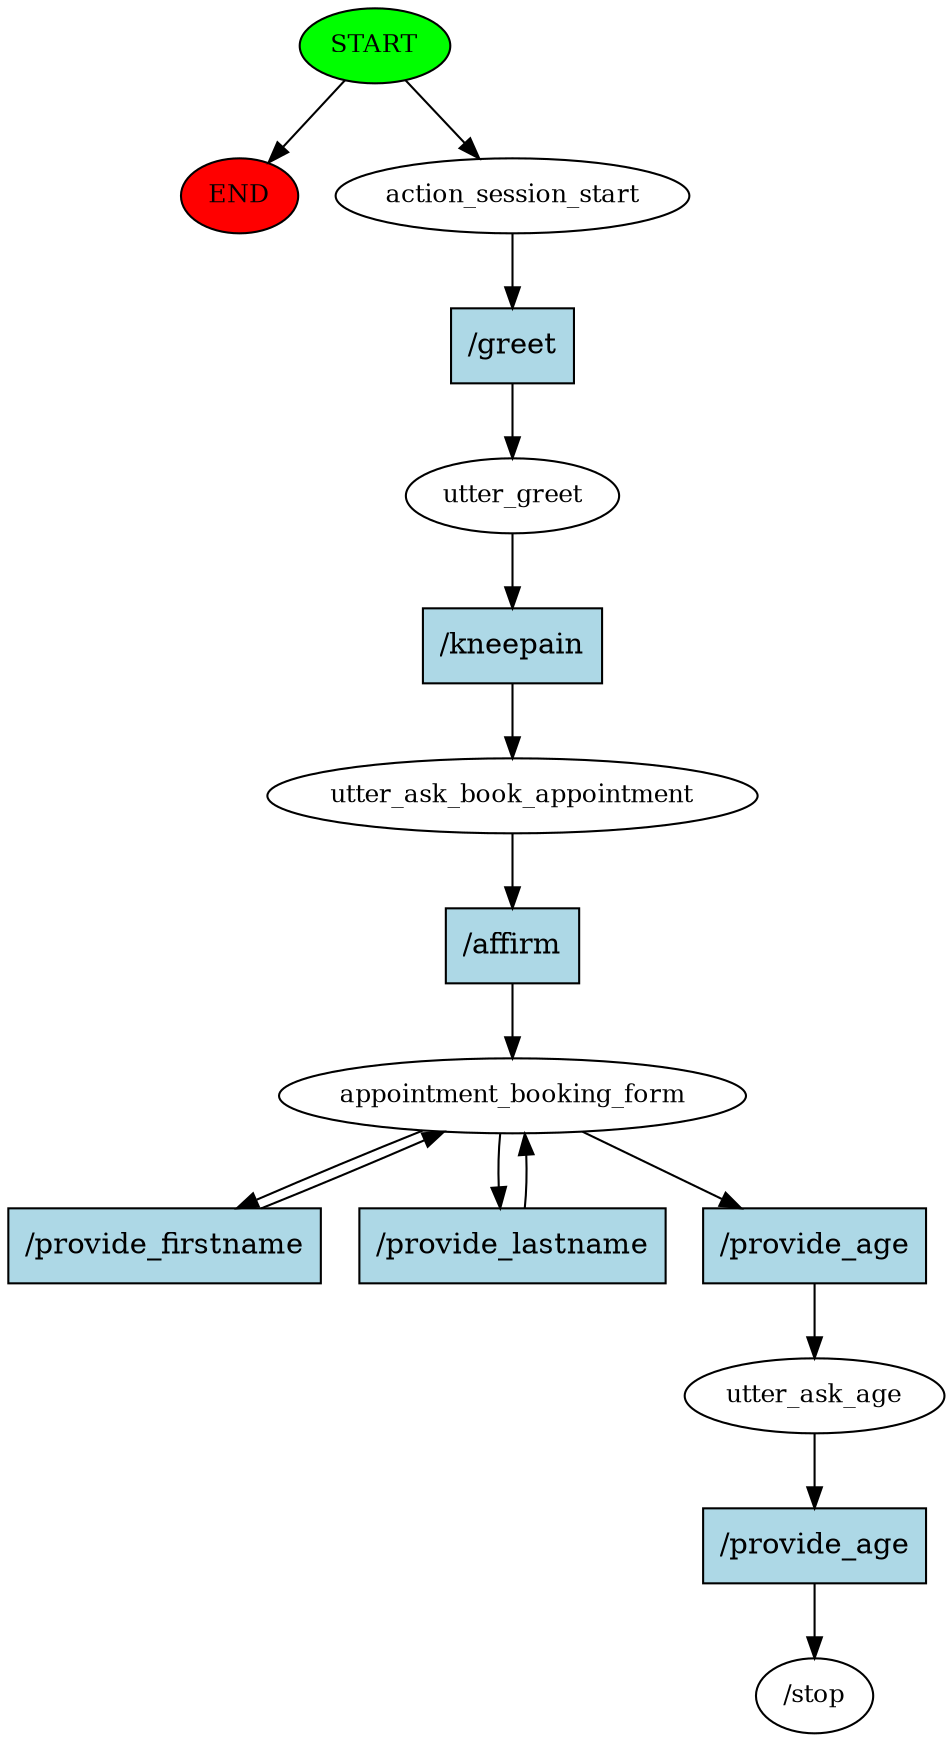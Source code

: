 digraph  {
0 [class="start active", fillcolor=green, fontsize=12, label=START, style=filled];
"-1" [class=end, fillcolor=red, fontsize=12, label=END, style=filled];
1 [class=active, fontsize=12, label=action_session_start];
2 [class=active, fontsize=12, label=utter_greet];
3 [class=active, fontsize=12, label=utter_ask_book_appointment];
4 [class=active, fontsize=12, label=appointment_booking_form];
7 [class=active, fontsize=12, label=utter_ask_age];
8 [class="dashed active", fontsize=12, label="/stop"];
9 [class="intent active", fillcolor=lightblue, label="/greet", shape=rect, style=filled];
10 [class="intent active", fillcolor=lightblue, label="/kneepain", shape=rect, style=filled];
11 [class="intent active", fillcolor=lightblue, label="/affirm", shape=rect, style=filled];
12 [class="intent active", fillcolor=lightblue, label="/provide_firstname", shape=rect, style=filled];
13 [class="intent active", fillcolor=lightblue, label="/provide_lastname", shape=rect, style=filled];
14 [class="intent active", fillcolor=lightblue, label="/provide_age", shape=rect, style=filled];
15 [class="intent active", fillcolor=lightblue, label="/provide_age", shape=rect, style=filled];
0 -> "-1"  [class="", key=NONE, label=""];
0 -> 1  [class=active, key=NONE, label=""];
1 -> 9  [class=active, key=0];
2 -> 10  [class=active, key=0];
3 -> 11  [class=active, key=0];
4 -> 12  [class=active, key=0];
4 -> 13  [class=active, key=0];
4 -> 14  [class=active, key=0];
7 -> 15  [class=active, key=0];
9 -> 2  [class=active, key=0];
10 -> 3  [class=active, key=0];
11 -> 4  [class=active, key=0];
12 -> 4  [class=active, key=0];
13 -> 4  [class=active, key=0];
14 -> 7  [class=active, key=0];
15 -> 8  [class=active, key=0];
}

